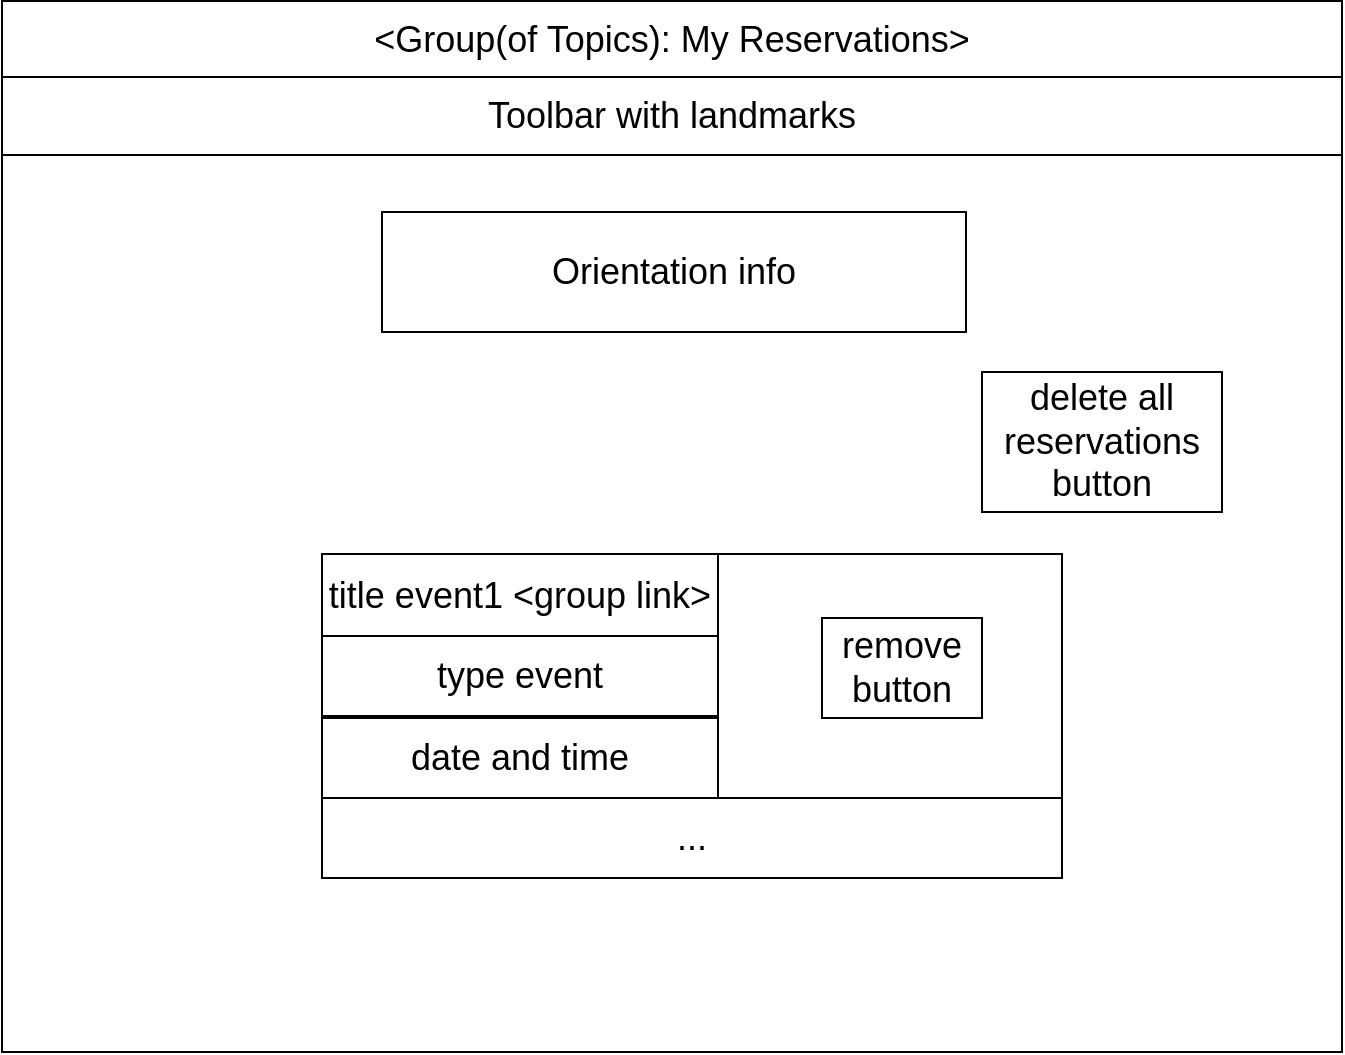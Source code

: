 <mxfile version="10.9.5" type="device"><diagram id="u9o09Kq5SHA_BDpGMf4i" name="Page-1"><mxGraphModel dx="864" dy="503" grid="1" gridSize="10" guides="1" tooltips="1" connect="1" arrows="1" fold="1" page="1" pageScale="1" pageWidth="827" pageHeight="1169" math="0" shadow="0"><root><mxCell id="0"/><mxCell id="1" parent="0"/><mxCell id="jcGAWVzo7ZWAxNOnF3j5-1" value="" style="rounded=0;whiteSpace=wrap;html=1;" parent="1" vertex="1"><mxGeometry x="90" y="25" width="670" height="525" as="geometry"/></mxCell><mxCell id="eg15-F6Rrz7v2oek-HlI-4" value="" style="rounded=0;whiteSpace=wrap;html=1;" parent="1" vertex="1"><mxGeometry x="440" y="301" width="180" height="130" as="geometry"/></mxCell><mxCell id="jcGAWVzo7ZWAxNOnF3j5-3" value="&lt;div style=&quot;text-align: left ; font-size: 18px&quot;&gt;&lt;/div&gt;&lt;span style=&quot;text-align: left&quot;&gt;&amp;lt;Group(of Topics)&lt;/span&gt;&lt;span style=&quot;text-align: left&quot;&gt;: My Reservations&amp;gt;&lt;/span&gt;&lt;span style=&quot;text-align: left&quot;&gt;&lt;br&gt;&lt;/span&gt;" style="rounded=0;whiteSpace=wrap;html=1;fontSize=18;" parent="1" vertex="1"><mxGeometry x="90" y="24.5" width="670" height="38" as="geometry"/></mxCell><mxCell id="jcGAWVzo7ZWAxNOnF3j5-5" value="Toolbar with landmarks" style="rounded=0;whiteSpace=wrap;html=1;fontSize=18;" parent="1" vertex="1"><mxGeometry x="90" y="62.5" width="670" height="39" as="geometry"/></mxCell><mxCell id="I6K7dgTUFZ7vqpdYz0E--7" value="..." style="rounded=0;whiteSpace=wrap;html=1;fontSize=18;" parent="1" vertex="1"><mxGeometry x="250" y="423" width="370" height="40" as="geometry"/></mxCell><mxCell id="NPIA48rZIlY9v4HiyI_e-1" value="title event1 &amp;lt;group link&amp;gt;" style="rounded=0;whiteSpace=wrap;html=1;fontSize=18;" parent="1" vertex="1"><mxGeometry x="250" y="301" width="198" height="42" as="geometry"/></mxCell><mxCell id="HzQ72h4ex1w3BYMHHshe-5" value="delete all reservations&lt;br&gt;button" style="rounded=0;whiteSpace=wrap;html=1;fontSize=18;" parent="1" vertex="1"><mxGeometry x="580" y="210" width="120" height="70" as="geometry"/></mxCell><mxCell id="HzQ72h4ex1w3BYMHHshe-6" value="type event" style="rounded=0;whiteSpace=wrap;html=1;fontSize=18;" parent="1" vertex="1"><mxGeometry x="250" y="342" width="198" height="40" as="geometry"/></mxCell><mxCell id="HzQ72h4ex1w3BYMHHshe-7" value="date and time" style="rounded=0;whiteSpace=wrap;html=1;fontSize=18;" parent="1" vertex="1"><mxGeometry x="250" y="383" width="198" height="40" as="geometry"/></mxCell><mxCell id="HzQ72h4ex1w3BYMHHshe-10" value="remove&lt;br&gt;button" style="rounded=0;whiteSpace=wrap;html=1;fontSize=18;" parent="1" vertex="1"><mxGeometry x="500" y="333" width="80" height="50" as="geometry"/></mxCell><mxCell id="eg15-F6Rrz7v2oek-HlI-5" value="&lt;span style=&quot;font-size: 18px&quot;&gt;Orientation info&lt;/span&gt;" style="rounded=0;whiteSpace=wrap;html=1;" parent="1" vertex="1"><mxGeometry x="280" y="130" width="292" height="60" as="geometry"/></mxCell></root></mxGraphModel></diagram></mxfile>